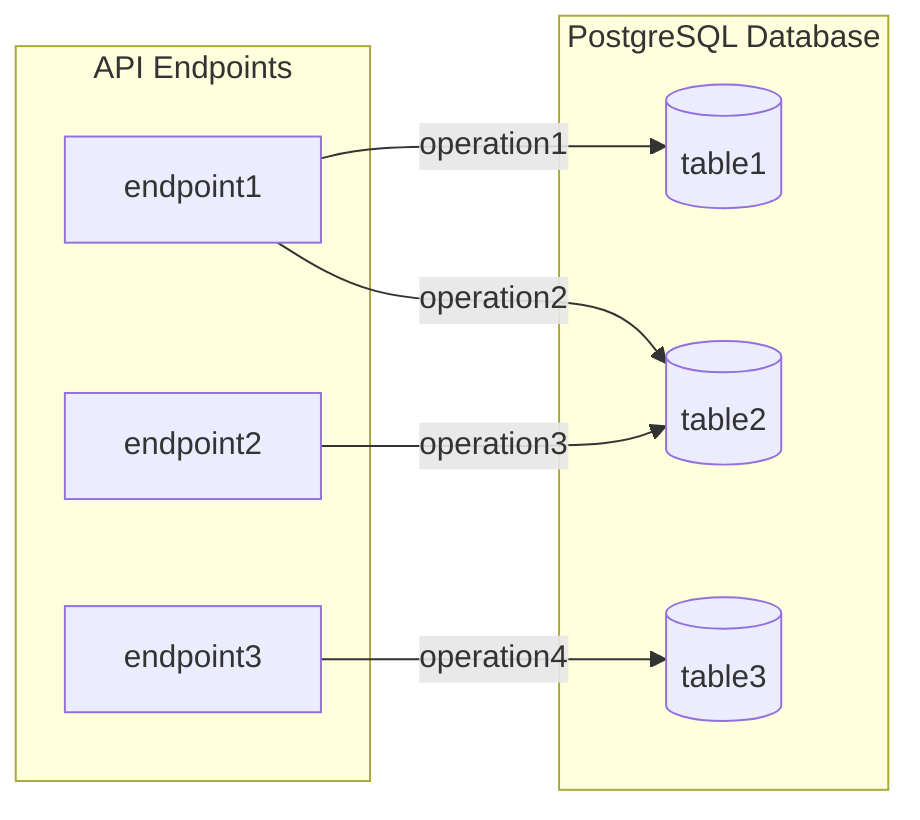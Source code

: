 flowchart LR
%% Groups
    subgraph API[API Endpoints]
        direction TB
        endpoint1["endpoint1"]
        endpoint2["endpoint2"]
        endpoint3["endpoint3"]
    end

    subgraph DB[PostgreSQL Database]
        direction TB
        table1[(table1)]
        table2[(table2)]
        table3[(table3)]
    end

%% Mappings
    endpoint1 -->|operation1| table1
    endpoint1 -->|operation2| table2
    endpoint2 -->|operation3| table2
    endpoint3 -->|operation4| table3